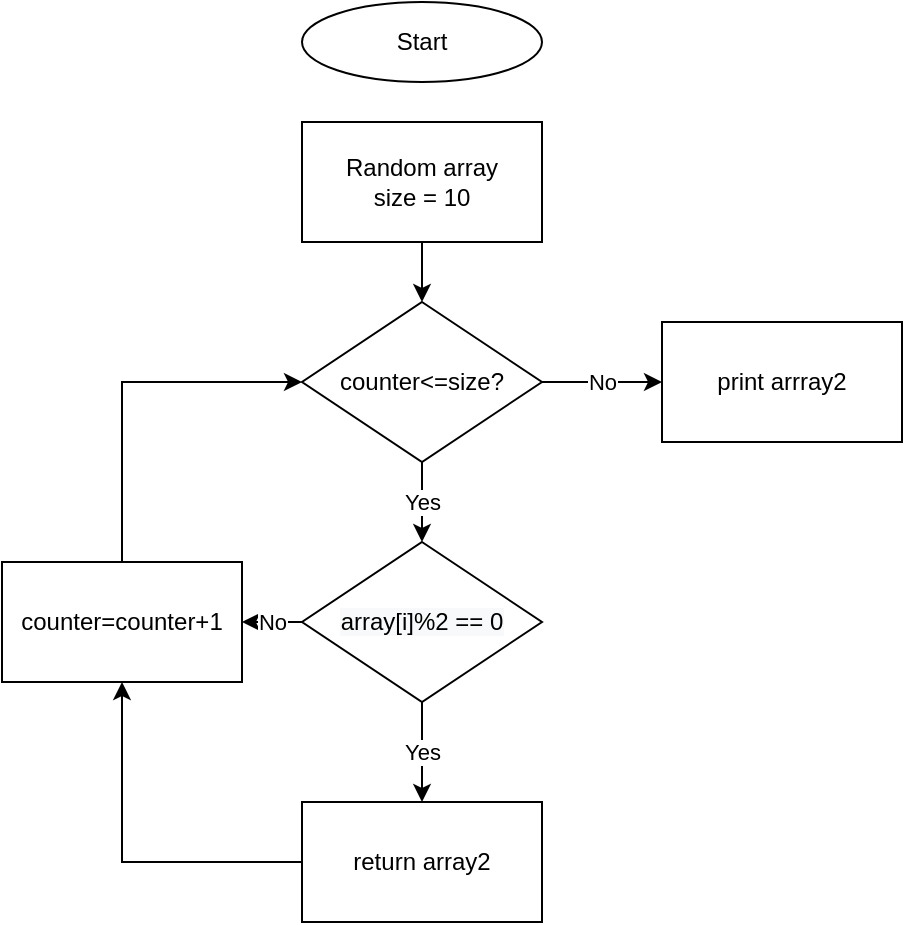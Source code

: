 <mxfile pages="2">
    <diagram id="UVffLJullfQKcoPCxTh8" name="Page-2">
        <mxGraphModel dx="686" dy="331" grid="1" gridSize="10" guides="1" tooltips="1" connect="1" arrows="1" fold="1" page="1" pageScale="1" pageWidth="827" pageHeight="1169" math="0" shadow="0">
            <root>
                <mxCell id="IK1rt0zgLfbGXc7qfQTl-0"/>
                <mxCell id="IK1rt0zgLfbGXc7qfQTl-1" parent="IK1rt0zgLfbGXc7qfQTl-0"/>
                <mxCell id="IK1rt0zgLfbGXc7qfQTl-2" value="Start" style="ellipse;whiteSpace=wrap;html=1;" parent="IK1rt0zgLfbGXc7qfQTl-1" vertex="1">
                    <mxGeometry x="160" y="60" width="120" height="40" as="geometry"/>
                </mxCell>
                <mxCell id="IK1rt0zgLfbGXc7qfQTl-3" value="Random array&lt;br&gt;size = 10" style="rounded=0;whiteSpace=wrap;html=1;" parent="IK1rt0zgLfbGXc7qfQTl-1" vertex="1">
                    <mxGeometry x="160" y="120" width="120" height="60" as="geometry"/>
                </mxCell>
                <mxCell id="IK1rt0zgLfbGXc7qfQTl-4" value="counter&amp;lt;=size?" style="rhombus;whiteSpace=wrap;html=1;" parent="IK1rt0zgLfbGXc7qfQTl-1" vertex="1">
                    <mxGeometry x="160" y="210" width="120" height="80" as="geometry"/>
                </mxCell>
                <mxCell id="IK1rt0zgLfbGXc7qfQTl-6" value="print arrray2" style="rounded=0;whiteSpace=wrap;html=1;" parent="IK1rt0zgLfbGXc7qfQTl-1" vertex="1">
                    <mxGeometry x="340" y="220" width="120" height="60" as="geometry"/>
                </mxCell>
                <mxCell id="IK1rt0zgLfbGXc7qfQTl-8" value="&lt;font color=&quot;#000000&quot; face=&quot;helvetica&quot;&gt;&lt;span style=&quot;font-weight: 400 ; background-color: rgb(248 , 249 , 250)&quot;&gt;array[i]%2 == 0&lt;/span&gt;&lt;/font&gt;" style="rhombus;whiteSpace=wrap;html=1;fontStyle=1" parent="IK1rt0zgLfbGXc7qfQTl-1" vertex="1">
                    <mxGeometry x="160" y="330" width="120" height="80" as="geometry"/>
                </mxCell>
                <mxCell id="IK1rt0zgLfbGXc7qfQTl-9" value="counter=counter+1" style="rounded=0;whiteSpace=wrap;html=1;" parent="IK1rt0zgLfbGXc7qfQTl-1" vertex="1">
                    <mxGeometry x="10" y="340" width="120" height="60" as="geometry"/>
                </mxCell>
                <mxCell id="IK1rt0zgLfbGXc7qfQTl-10" value="return array2" style="rounded=0;whiteSpace=wrap;html=1;" parent="IK1rt0zgLfbGXc7qfQTl-1" vertex="1">
                    <mxGeometry x="160" y="460" width="120" height="60" as="geometry"/>
                </mxCell>
                <mxCell id="IK1rt0zgLfbGXc7qfQTl-11" value="" style="endArrow=classic;html=1;rounded=0;exitX=0.5;exitY=1;exitDx=0;exitDy=0;" parent="IK1rt0zgLfbGXc7qfQTl-1" source="IK1rt0zgLfbGXc7qfQTl-3" target="IK1rt0zgLfbGXc7qfQTl-4" edge="1">
                    <mxGeometry width="50" height="50" relative="1" as="geometry">
                        <mxPoint x="410" y="450" as="sourcePoint"/>
                        <mxPoint x="460" y="400" as="targetPoint"/>
                    </mxGeometry>
                </mxCell>
                <mxCell id="IK1rt0zgLfbGXc7qfQTl-12" value="Yes" style="endArrow=classic;html=1;rounded=0;exitX=0.5;exitY=1;exitDx=0;exitDy=0;entryX=0.5;entryY=0;entryDx=0;entryDy=0;" parent="IK1rt0zgLfbGXc7qfQTl-1" source="IK1rt0zgLfbGXc7qfQTl-4" target="IK1rt0zgLfbGXc7qfQTl-8" edge="1">
                    <mxGeometry width="50" height="50" relative="1" as="geometry">
                        <mxPoint x="230" y="190" as="sourcePoint"/>
                        <mxPoint x="230" y="220" as="targetPoint"/>
                    </mxGeometry>
                </mxCell>
                <mxCell id="IK1rt0zgLfbGXc7qfQTl-13" value="Yes" style="endArrow=classic;html=1;rounded=0;entryX=0.5;entryY=0;entryDx=0;entryDy=0;exitX=0.5;exitY=1;exitDx=0;exitDy=0;" parent="IK1rt0zgLfbGXc7qfQTl-1" source="IK1rt0zgLfbGXc7qfQTl-8" edge="1">
                    <mxGeometry width="50" height="50" relative="1" as="geometry">
                        <mxPoint x="230" y="430" as="sourcePoint"/>
                        <mxPoint x="220" y="460" as="targetPoint"/>
                    </mxGeometry>
                </mxCell>
                <mxCell id="IK1rt0zgLfbGXc7qfQTl-15" value="" style="endArrow=classic;html=1;rounded=0;exitX=0;exitY=0.5;exitDx=0;exitDy=0;entryX=0.5;entryY=1;entryDx=0;entryDy=0;" parent="IK1rt0zgLfbGXc7qfQTl-1" source="IK1rt0zgLfbGXc7qfQTl-10" target="IK1rt0zgLfbGXc7qfQTl-9" edge="1">
                    <mxGeometry width="50" height="50" relative="1" as="geometry">
                        <mxPoint x="410" y="450" as="sourcePoint"/>
                        <mxPoint x="460" y="400" as="targetPoint"/>
                        <Array as="points">
                            <mxPoint x="70" y="490"/>
                        </Array>
                    </mxGeometry>
                </mxCell>
                <mxCell id="IK1rt0zgLfbGXc7qfQTl-16" value="" style="endArrow=classic;html=1;rounded=0;exitX=0.5;exitY=0;exitDx=0;exitDy=0;entryX=0;entryY=0.5;entryDx=0;entryDy=0;" parent="IK1rt0zgLfbGXc7qfQTl-1" source="IK1rt0zgLfbGXc7qfQTl-9" target="IK1rt0zgLfbGXc7qfQTl-4" edge="1">
                    <mxGeometry width="50" height="50" relative="1" as="geometry">
                        <mxPoint x="410" y="450" as="sourcePoint"/>
                        <mxPoint x="460" y="400" as="targetPoint"/>
                        <Array as="points">
                            <mxPoint x="70" y="250"/>
                        </Array>
                    </mxGeometry>
                </mxCell>
                <mxCell id="IK1rt0zgLfbGXc7qfQTl-17" value="No" style="endArrow=classic;html=1;rounded=0;exitX=0;exitY=0.5;exitDx=0;exitDy=0;entryX=1;entryY=0.5;entryDx=0;entryDy=0;" parent="IK1rt0zgLfbGXc7qfQTl-1" source="IK1rt0zgLfbGXc7qfQTl-8" target="IK1rt0zgLfbGXc7qfQTl-9" edge="1">
                    <mxGeometry width="50" height="50" relative="1" as="geometry">
                        <mxPoint x="410" y="450" as="sourcePoint"/>
                        <mxPoint x="460" y="400" as="targetPoint"/>
                    </mxGeometry>
                </mxCell>
                <mxCell id="IK1rt0zgLfbGXc7qfQTl-18" value="No" style="endArrow=classic;html=1;rounded=0;exitX=1;exitY=0.5;exitDx=0;exitDy=0;entryX=0;entryY=0.5;entryDx=0;entryDy=0;" parent="IK1rt0zgLfbGXc7qfQTl-1" source="IK1rt0zgLfbGXc7qfQTl-4" target="IK1rt0zgLfbGXc7qfQTl-6" edge="1">
                    <mxGeometry width="50" height="50" relative="1" as="geometry">
                        <mxPoint x="410" y="450" as="sourcePoint"/>
                        <mxPoint x="460" y="400" as="targetPoint"/>
                    </mxGeometry>
                </mxCell>
            </root>
        </mxGraphModel>
    </diagram>
</mxfile>